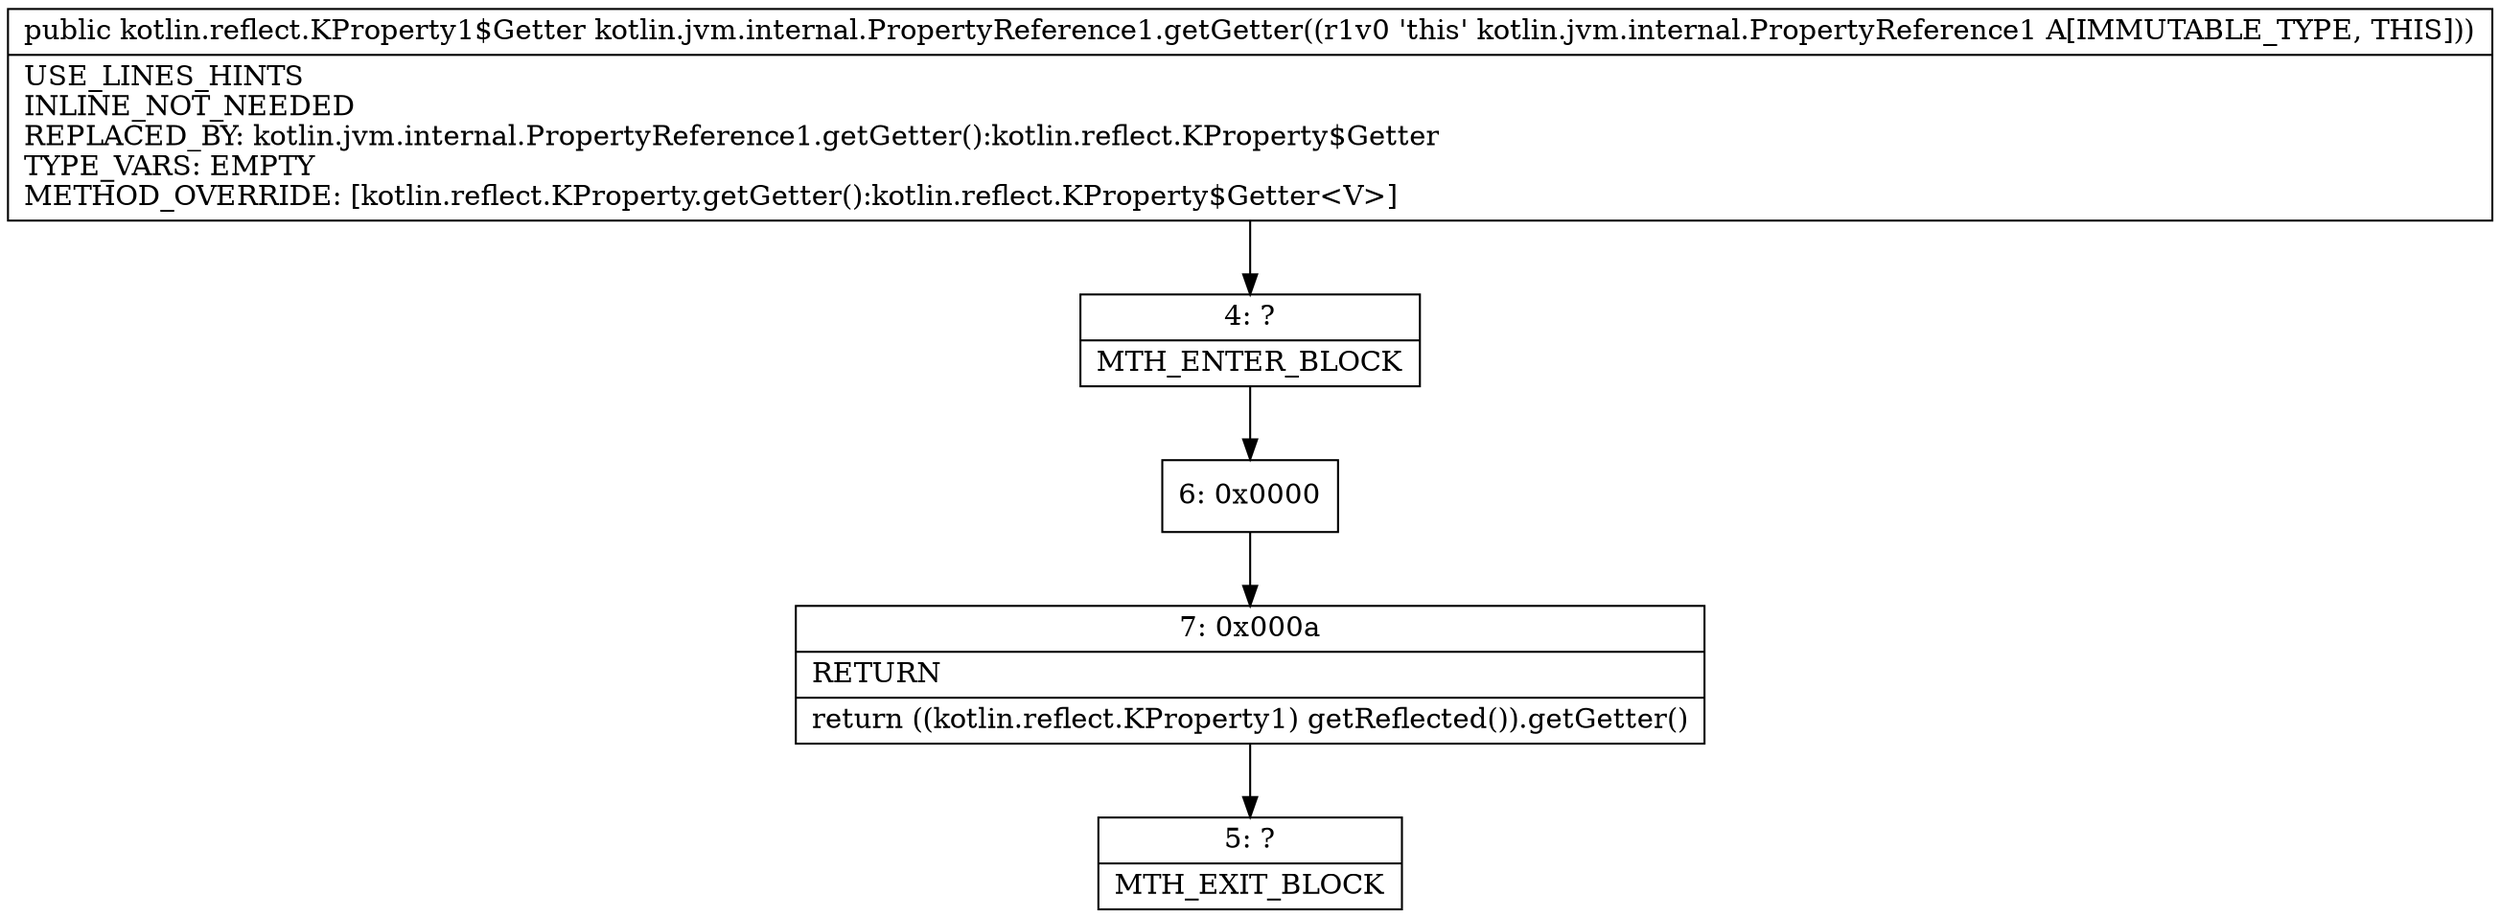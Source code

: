digraph "CFG forkotlin.jvm.internal.PropertyReference1.getGetter()Lkotlin\/reflect\/KProperty1$Getter;" {
Node_4 [shape=record,label="{4\:\ ?|MTH_ENTER_BLOCK\l}"];
Node_6 [shape=record,label="{6\:\ 0x0000}"];
Node_7 [shape=record,label="{7\:\ 0x000a|RETURN\l|return ((kotlin.reflect.KProperty1) getReflected()).getGetter()\l}"];
Node_5 [shape=record,label="{5\:\ ?|MTH_EXIT_BLOCK\l}"];
MethodNode[shape=record,label="{public kotlin.reflect.KProperty1$Getter kotlin.jvm.internal.PropertyReference1.getGetter((r1v0 'this' kotlin.jvm.internal.PropertyReference1 A[IMMUTABLE_TYPE, THIS]))  | USE_LINES_HINTS\lINLINE_NOT_NEEDED\lREPLACED_BY: kotlin.jvm.internal.PropertyReference1.getGetter():kotlin.reflect.KProperty$Getter\lTYPE_VARS: EMPTY\lMETHOD_OVERRIDE: [kotlin.reflect.KProperty.getGetter():kotlin.reflect.KProperty$Getter\<V\>]\l}"];
MethodNode -> Node_4;Node_4 -> Node_6;
Node_6 -> Node_7;
Node_7 -> Node_5;
}

